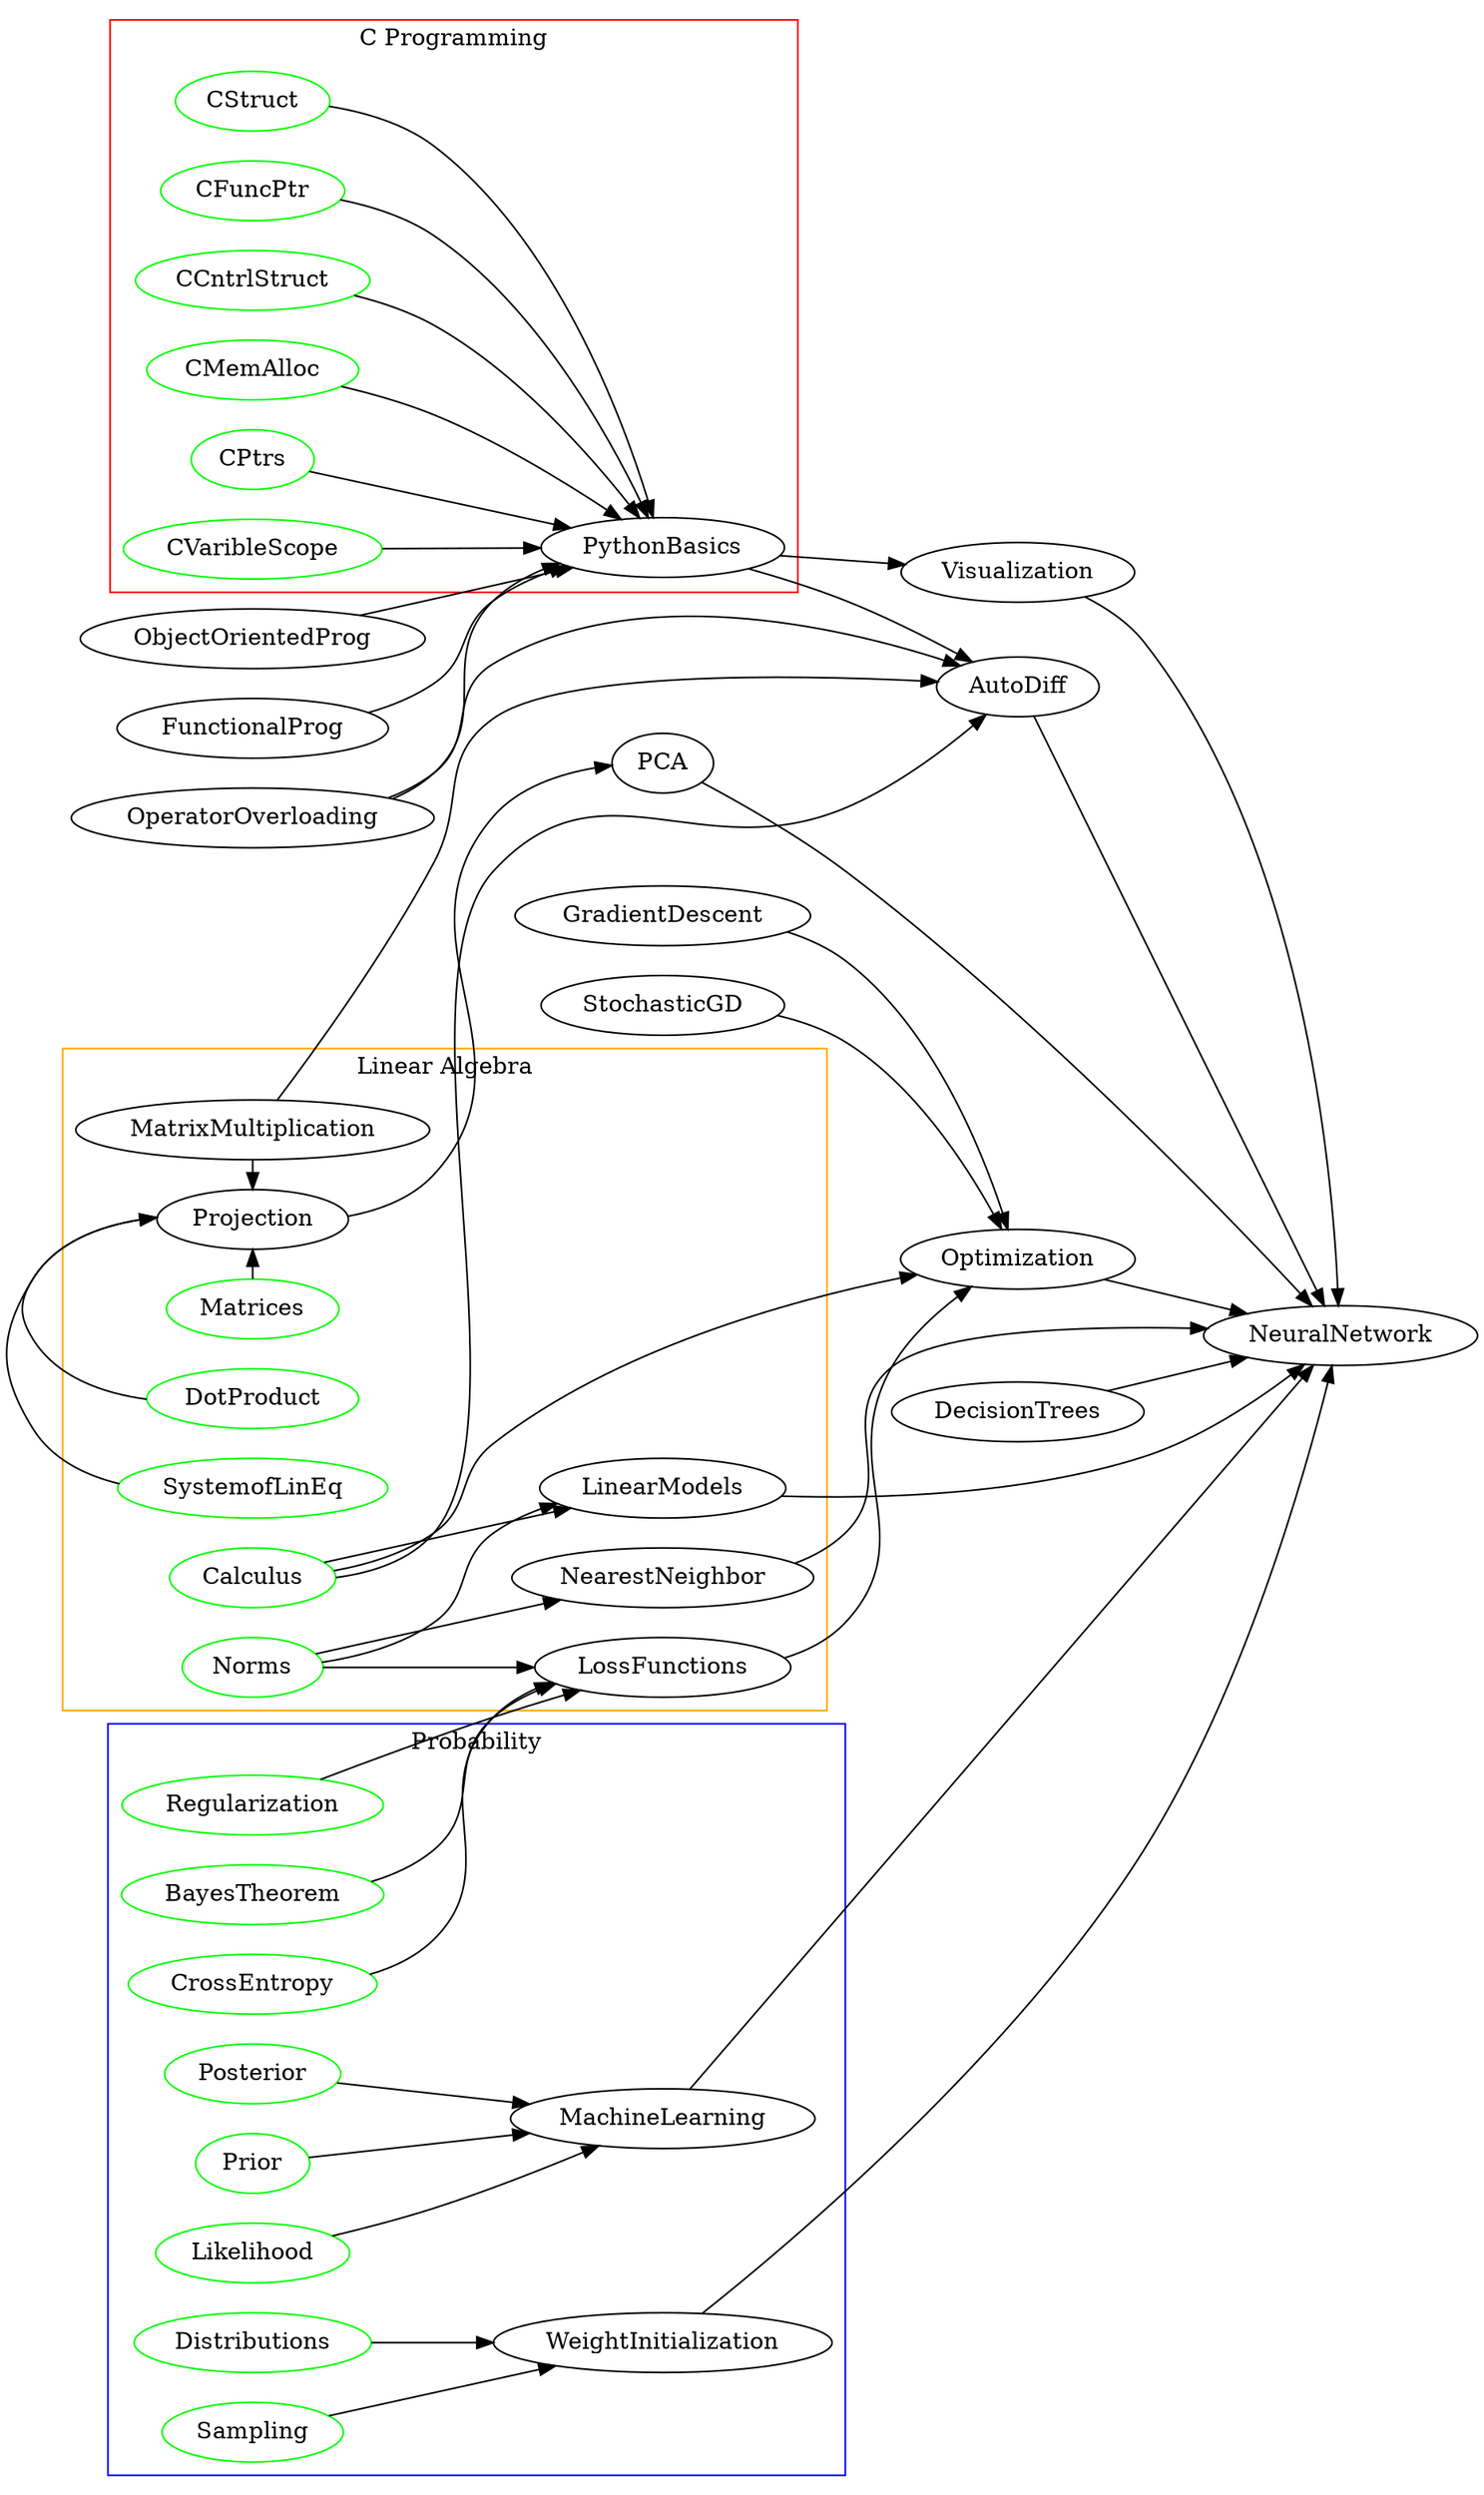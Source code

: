 strict digraph ECE490 {
    rankdir=LR
        node [
        color=green
        ];
    node [
        color=black
    ];
    {
        AutoDiff
            Optimization
            WeightInitialization
            NearestNeighbor
            Visualization
            DecisionTrees
            LinearModels
            PCA
            MachineLearning
    } -> NeuralNetwork;

    PythonBasics -> Visualization;

    {
        Calculus
        MatrixMultiplication
        OperatorOverloading
        PythonBasics
    } -> AutoDiff;

    {
        Calculus [color=green,URL="https://www.khanacademy.org/math/ap-calculus-ab/ab-diff-analytical-applications-new#ab-5-11"]
            GradientDescent
            StochasticGD
            LossFunctions
    } -> Optimization;

    {
        Projection
    } -> PCA;

    subgraph cluster_LinearAlgebra {
        node [color=green]
        {
            SystemofLinEq
            Matrices
            MatrixMultiplication
            DotProduct
        } -> Projection  [constraint=false];
        Norms -> LossFunctions
        Norms -> NearestNeighbor
        { 
            Norms
            Calculus
        }-> LinearModels;
        label = "Linear Algebra"
        color = orange
    }

    subgraph cluster_Probability {
        node [color=green]
        {
            Prior
            Likelihood
            Posterior
        } -> MachineLearning;

        {
            BayesTheorem
            CrossEntropy
            Regularization
        } -> LossFunctions;

        {
            Distributions
            Sampling
        } -> WeightInitialization

        label = "Probability"
        color = blue
    }

    // {
    //     ObjectOrientedProg
    //     FunctionalProg
    //     VariableScope
    //     GarbageCollection
    //     ArrayLibraries
    // } -> PythonBasics;

    {
        ObjectOrientedProg
        OperatorOverloading
        FunctionalProg
    } -> PythonBasics;

    subgraph cluster_CProg {
        node [color=green]
        {
            CStruct
                [URL="https://www.cprogramming.com/tutorial/c/lesson7.html"];
            CFuncPtr
                [URL="https://www.cprogramming.com/tutorial/function-pointers.html"];
            CCntrlStruct
                [URL="https://www.cprogramming.com/tutorial/c/lesson3.html"];
            CMemAlloc
                [URL="https://www.cprogramming.com/tutorial/c/lesson6.html"];
            CPtrs
                [URL="https://www.cprogramming.com/tutorial/c/lesson6.html"];
            CVaribleScope;
        } -> PythonBasics
        // ObjectOrientedProg -> CStruct
        // FunctionalProg -> CFuncPtr
        // VariableScope -> CCntrlStruct
        // GarbageCollection -> CMemAlloc
        // ArrayLibraries -> CPtrs

        label = "C Programming"
        color = red
    }
}
